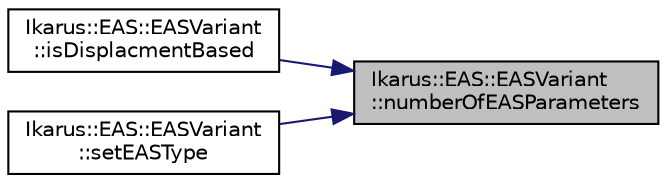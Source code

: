 digraph "Ikarus::EAS::EASVariant::numberOfEASParameters"
{
 // LATEX_PDF_SIZE
  edge [fontname="Helvetica",fontsize="10",labelfontname="Helvetica",labelfontsize="10"];
  node [fontname="Helvetica",fontsize="10",shape=record];
  rankdir="RL";
  Node1 [label="Ikarus::EAS::EASVariant\l::numberOfEASParameters",height=0.2,width=0.4,color="black", fillcolor="grey75", style="filled", fontcolor="black",tooltip=" "];
  Node1 -> Node2 [dir="back",color="midnightblue",fontsize="10",style="solid",fontname="Helvetica"];
  Node2 [label="Ikarus::EAS::EASVariant\l::isDisplacmentBased",height=0.2,width=0.4,color="black", fillcolor="white", style="filled",URL="$a01312.html#a369beef91e40752831e9bbdd474fa47c",tooltip=" "];
  Node1 -> Node3 [dir="back",color="midnightblue",fontsize="10",style="solid",fontname="Helvetica"];
  Node3 [label="Ikarus::EAS::EASVariant\l::setEASType",height=0.2,width=0.4,color="black", fillcolor="white", style="filled",URL="$a01312.html#ad79c7a0f56ac5fe3c2ec5550ead5f109",tooltip=" "];
}
